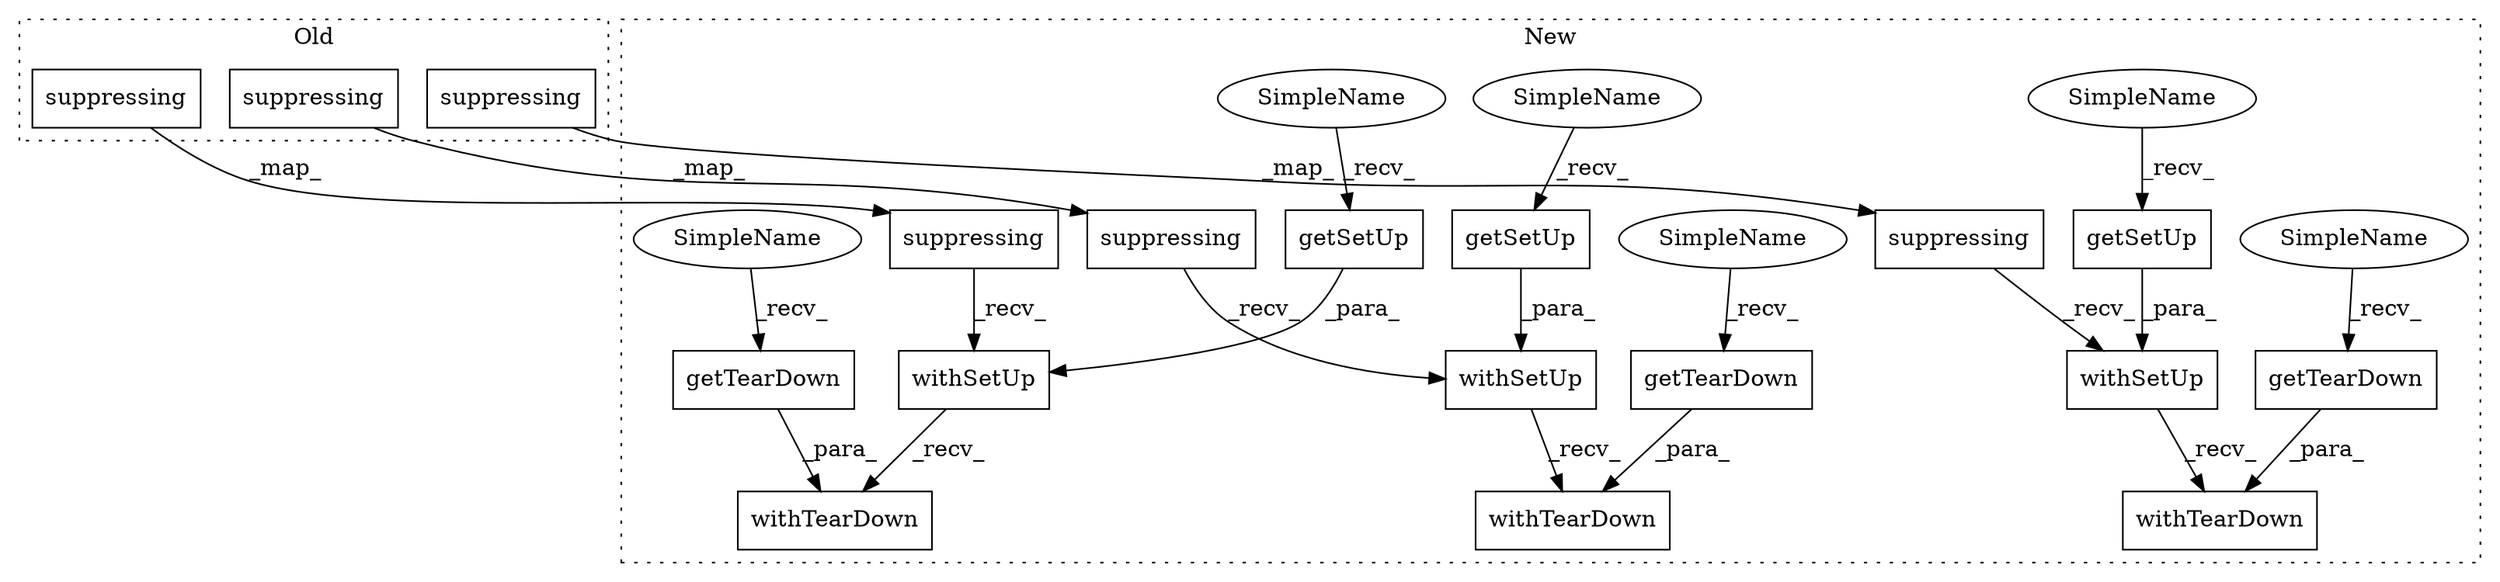 digraph G {
subgraph cluster0 {
1 [label="suppressing" a="32" s="5682,5728" l="12,1" shape="box"];
11 [label="suppressing" a="32" s="4948,4994" l="12,1" shape="box"];
17 [label="suppressing" a="32" s="5285,5331" l="12,1" shape="box"];
label = "Old";
style="dotted";
}
subgraph cluster1 {
2 [label="suppressing" a="32" s="5998,6044" l="12,1" shape="box"];
3 [label="withTearDown" a="32" s="6108,6148" l="13,1" shape="box"];
4 [label="withSetUp" a="32" s="6059,6093" l="10,1" shape="box"];
5 [label="getSetUp" a="32" s="6083" l="10" shape="box"];
6 [label="getTearDown" a="32" s="6135" l="13" shape="box"];
7 [label="getSetUp" a="32" s="5141" l="10" shape="box"];
8 [label="withSetUp" a="32" s="5117,5151" l="10,1" shape="box"];
9 [label="withTearDown" a="32" s="5166,5206" l="13,1" shape="box"];
10 [label="suppressing" a="32" s="5056,5102" l="12,1" shape="box"];
12 [label="getTearDown" a="32" s="5193" l="13" shape="box"];
13 [label="getSetUp" a="32" s="5582" l="10" shape="box"];
14 [label="withSetUp" a="32" s="5558,5592" l="10,1" shape="box"];
15 [label="withTearDown" a="32" s="5607,5647" l="13,1" shape="box"];
16 [label="suppressing" a="32" s="5497,5543" l="12,1" shape="box"];
18 [label="getTearDown" a="32" s="5634" l="13" shape="box"];
19 [label="SimpleName" a="42" s="5179" l="13" shape="ellipse"];
20 [label="SimpleName" a="42" s="5620" l="13" shape="ellipse"];
21 [label="SimpleName" a="42" s="5127" l="13" shape="ellipse"];
22 [label="SimpleName" a="42" s="5568" l="13" shape="ellipse"];
23 [label="SimpleName" a="42" s="6069" l="13" shape="ellipse"];
24 [label="SimpleName" a="42" s="6121" l="13" shape="ellipse"];
label = "New";
style="dotted";
}
1 -> 2 [label="_map_"];
2 -> 4 [label="_recv_"];
4 -> 3 [label="_recv_"];
5 -> 4 [label="_para_"];
6 -> 3 [label="_para_"];
7 -> 8 [label="_para_"];
8 -> 9 [label="_recv_"];
10 -> 8 [label="_recv_"];
11 -> 10 [label="_map_"];
12 -> 9 [label="_para_"];
13 -> 14 [label="_para_"];
14 -> 15 [label="_recv_"];
16 -> 14 [label="_recv_"];
17 -> 16 [label="_map_"];
18 -> 15 [label="_para_"];
19 -> 12 [label="_recv_"];
20 -> 18 [label="_recv_"];
21 -> 7 [label="_recv_"];
22 -> 13 [label="_recv_"];
23 -> 5 [label="_recv_"];
24 -> 6 [label="_recv_"];
}
